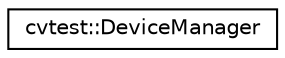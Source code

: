 digraph "Graphical Class Hierarchy"
{
 // LATEX_PDF_SIZE
  edge [fontname="Helvetica",fontsize="10",labelfontname="Helvetica",labelfontsize="10"];
  node [fontname="Helvetica",fontsize="10",shape=record];
  rankdir="LR";
  Node0 [label="cvtest::DeviceManager",height=0.2,width=0.4,color="black", fillcolor="white", style="filled",URL="$classcvtest_1_1_device_manager.html",tooltip=" "];
}
